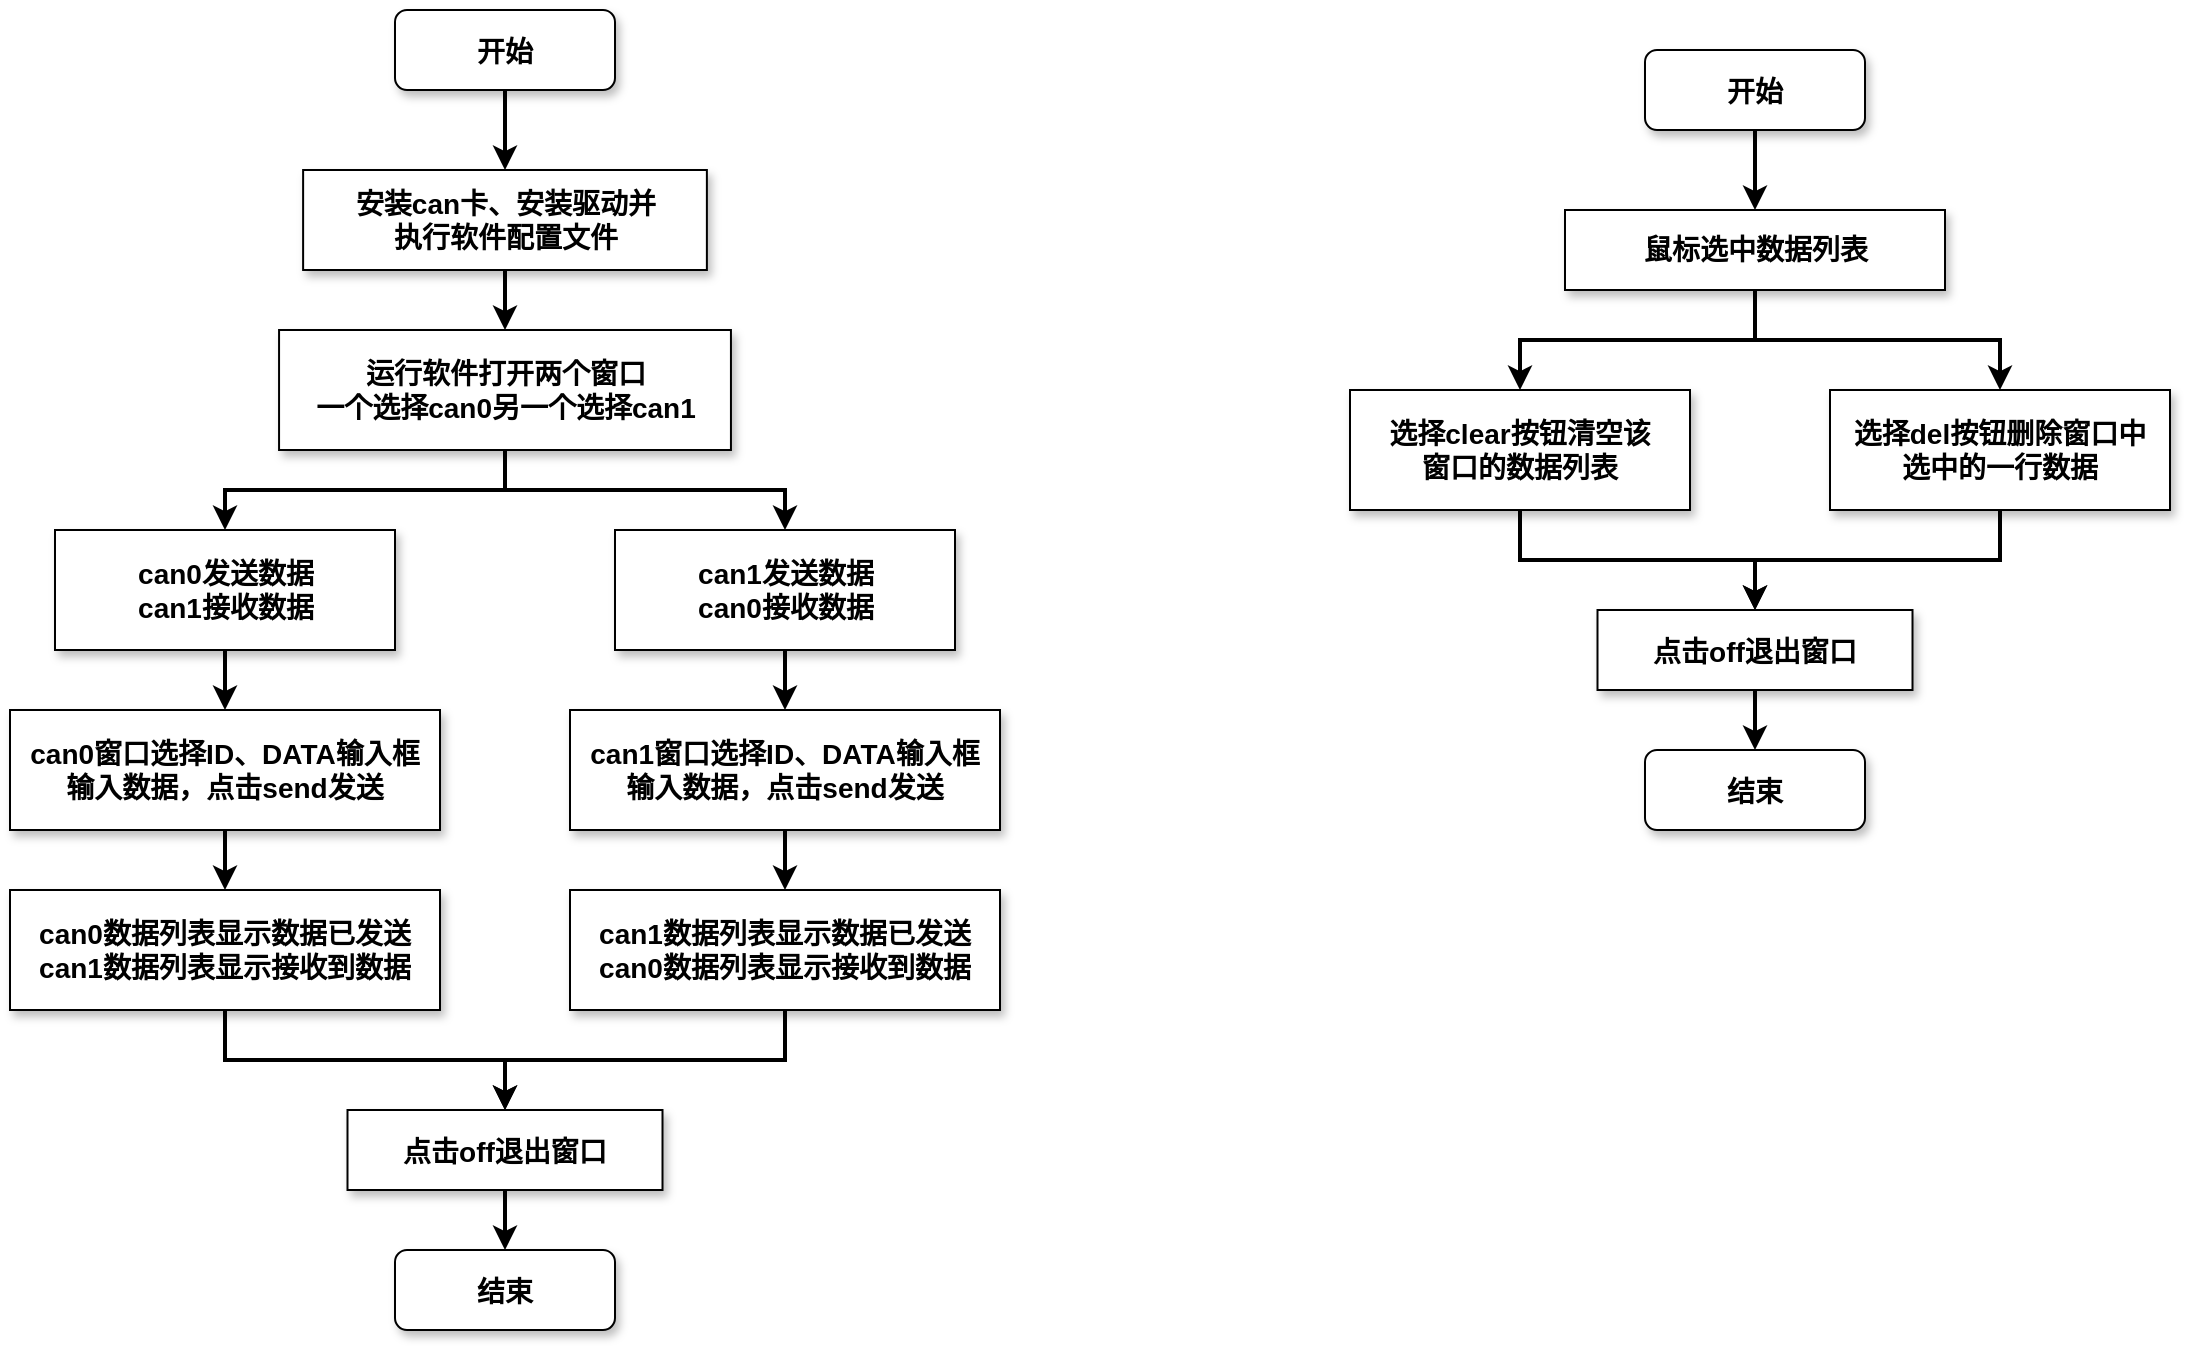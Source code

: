 <mxfile version="15.8.3" type="github">
  <diagram name="Page-1" id="97916047-d0de-89f5-080d-49f4d83e522f">
    <mxGraphModel dx="1422" dy="784" grid="1" gridSize="10" guides="1" tooltips="1" connect="1" arrows="1" fold="1" page="1" pageScale="1.5" pageWidth="1169" pageHeight="827" background="none" math="0" shadow="0">
      <root>
        <mxCell id="0" />
        <mxCell id="1" parent="0" />
        <mxCell id="9yprz6wRxJ_ttCHADu7k-56" style="edgeStyle=elbowEdgeStyle;rounded=0;orthogonalLoop=1;jettySize=auto;html=1;exitX=0.5;exitY=1;exitDx=0;exitDy=0;entryX=0.5;entryY=0;entryDx=0;entryDy=0;fontSize=14;elbow=vertical;strokeWidth=2;" edge="1" parent="1" source="7" target="9yprz6wRxJ_ttCHADu7k-55">
          <mxGeometry relative="1" as="geometry" />
        </mxCell>
        <mxCell id="7" value="开始" style="rounded=1;shadow=1;fontStyle=1;fontSize=14;" parent="1" vertex="1">
          <mxGeometry x="372.5" y="130" width="110" height="40" as="geometry" />
        </mxCell>
        <mxCell id="9yprz6wRxJ_ttCHADu7k-58" style="edgeStyle=elbowEdgeStyle;rounded=0;orthogonalLoop=1;jettySize=auto;elbow=vertical;html=1;exitX=0.5;exitY=1;exitDx=0;exitDy=0;entryX=0.5;entryY=0;entryDx=0;entryDy=0;fontSize=14;strokeWidth=2;" edge="1" parent="1" source="9yprz6wRxJ_ttCHADu7k-55" target="9yprz6wRxJ_ttCHADu7k-57">
          <mxGeometry relative="1" as="geometry" />
        </mxCell>
        <mxCell id="9yprz6wRxJ_ttCHADu7k-55" value="&lt;font style=&quot;font-size: 14px&quot;&gt;&lt;b&gt;安装can卡、安装驱动并&lt;br&gt;执行软件配置文件&lt;/b&gt;&lt;/font&gt;" style="rounded=0;whiteSpace=wrap;html=1;shadow=1;" vertex="1" parent="1">
          <mxGeometry x="326.56" y="210" width="201.88" height="50" as="geometry" />
        </mxCell>
        <mxCell id="9yprz6wRxJ_ttCHADu7k-62" style="edgeStyle=elbowEdgeStyle;rounded=0;orthogonalLoop=1;jettySize=auto;elbow=vertical;html=1;exitX=0.5;exitY=1;exitDx=0;exitDy=0;entryX=0.5;entryY=0;entryDx=0;entryDy=0;fontSize=14;strokeWidth=2;" edge="1" parent="1" source="9yprz6wRxJ_ttCHADu7k-57" target="9yprz6wRxJ_ttCHADu7k-59">
          <mxGeometry relative="1" as="geometry" />
        </mxCell>
        <mxCell id="9yprz6wRxJ_ttCHADu7k-63" style="edgeStyle=elbowEdgeStyle;rounded=0;orthogonalLoop=1;jettySize=auto;elbow=vertical;html=1;exitX=0.5;exitY=1;exitDx=0;exitDy=0;fontSize=14;strokeWidth=2;" edge="1" parent="1" source="9yprz6wRxJ_ttCHADu7k-57" target="9yprz6wRxJ_ttCHADu7k-61">
          <mxGeometry relative="1" as="geometry" />
        </mxCell>
        <mxCell id="9yprz6wRxJ_ttCHADu7k-57" value="&lt;span style=&quot;font-size: 14px&quot;&gt;&lt;b&gt;运行软件打开两个窗口&lt;br&gt;一个选择can0另一个选择can1&lt;/b&gt;&lt;/span&gt;" style="rounded=0;whiteSpace=wrap;html=1;shadow=1;" vertex="1" parent="1">
          <mxGeometry x="314.53" y="290" width="225.94" height="60" as="geometry" />
        </mxCell>
        <mxCell id="9yprz6wRxJ_ttCHADu7k-66" style="edgeStyle=elbowEdgeStyle;rounded=0;orthogonalLoop=1;jettySize=auto;elbow=vertical;html=1;exitX=0.5;exitY=1;exitDx=0;exitDy=0;entryX=0.5;entryY=0;entryDx=0;entryDy=0;fontSize=14;strokeWidth=2;" edge="1" parent="1" source="9yprz6wRxJ_ttCHADu7k-59" target="9yprz6wRxJ_ttCHADu7k-64">
          <mxGeometry relative="1" as="geometry" />
        </mxCell>
        <mxCell id="9yprz6wRxJ_ttCHADu7k-59" value="&lt;span style=&quot;font-size: 14px&quot;&gt;&lt;b&gt;can0发送数据&lt;br&gt;can1接收数据&lt;/b&gt;&lt;/span&gt;" style="rounded=0;whiteSpace=wrap;html=1;shadow=1;" vertex="1" parent="1">
          <mxGeometry x="202.5" y="390" width="170" height="60" as="geometry" />
        </mxCell>
        <mxCell id="9yprz6wRxJ_ttCHADu7k-67" style="edgeStyle=elbowEdgeStyle;rounded=0;orthogonalLoop=1;jettySize=auto;elbow=vertical;html=1;exitX=0.5;exitY=1;exitDx=0;exitDy=0;entryX=0.5;entryY=0;entryDx=0;entryDy=0;fontSize=14;strokeWidth=2;" edge="1" parent="1" source="9yprz6wRxJ_ttCHADu7k-61" target="9yprz6wRxJ_ttCHADu7k-65">
          <mxGeometry relative="1" as="geometry" />
        </mxCell>
        <mxCell id="9yprz6wRxJ_ttCHADu7k-61" value="&lt;span style=&quot;font-size: 14px&quot;&gt;&lt;b&gt;can1发送数据&lt;br&gt;can0接收数据&lt;/b&gt;&lt;/span&gt;" style="rounded=0;whiteSpace=wrap;html=1;shadow=1;" vertex="1" parent="1">
          <mxGeometry x="482.5" y="390" width="170" height="60" as="geometry" />
        </mxCell>
        <mxCell id="9yprz6wRxJ_ttCHADu7k-70" style="edgeStyle=elbowEdgeStyle;rounded=0;orthogonalLoop=1;jettySize=auto;elbow=vertical;html=1;exitX=0.5;exitY=1;exitDx=0;exitDy=0;entryX=0.5;entryY=0;entryDx=0;entryDy=0;fontSize=14;strokeWidth=2;" edge="1" parent="1" source="9yprz6wRxJ_ttCHADu7k-64" target="9yprz6wRxJ_ttCHADu7k-68">
          <mxGeometry relative="1" as="geometry" />
        </mxCell>
        <mxCell id="9yprz6wRxJ_ttCHADu7k-64" value="&lt;span style=&quot;font-size: 14px&quot;&gt;&lt;b&gt;can0窗口选择ID、DATA输入框&lt;br&gt;输入数据，点击send发送&lt;/b&gt;&lt;/span&gt;" style="rounded=0;whiteSpace=wrap;html=1;shadow=1;" vertex="1" parent="1">
          <mxGeometry x="180" y="480" width="215" height="60" as="geometry" />
        </mxCell>
        <mxCell id="9yprz6wRxJ_ttCHADu7k-71" style="edgeStyle=elbowEdgeStyle;rounded=0;orthogonalLoop=1;jettySize=auto;elbow=vertical;html=1;exitX=0.5;exitY=1;exitDx=0;exitDy=0;entryX=0.5;entryY=0;entryDx=0;entryDy=0;fontSize=14;strokeWidth=2;" edge="1" parent="1" source="9yprz6wRxJ_ttCHADu7k-65" target="9yprz6wRxJ_ttCHADu7k-69">
          <mxGeometry relative="1" as="geometry" />
        </mxCell>
        <mxCell id="9yprz6wRxJ_ttCHADu7k-65" value="&lt;span style=&quot;font-size: 14px&quot;&gt;&lt;b&gt;can1窗口选择ID、DATA输入框&lt;br&gt;输入数据，点击send发送&lt;/b&gt;&lt;/span&gt;" style="rounded=0;whiteSpace=wrap;html=1;shadow=1;" vertex="1" parent="1">
          <mxGeometry x="460" y="480" width="215" height="60" as="geometry" />
        </mxCell>
        <mxCell id="9yprz6wRxJ_ttCHADu7k-74" style="edgeStyle=elbowEdgeStyle;rounded=0;orthogonalLoop=1;jettySize=auto;elbow=vertical;html=1;exitX=0.5;exitY=1;exitDx=0;exitDy=0;fontSize=14;strokeWidth=2;entryX=0.5;entryY=0;entryDx=0;entryDy=0;" edge="1" parent="1" source="9yprz6wRxJ_ttCHADu7k-68" target="9yprz6wRxJ_ttCHADu7k-87">
          <mxGeometry relative="1" as="geometry">
            <mxPoint x="427.5" y="670" as="targetPoint" />
          </mxGeometry>
        </mxCell>
        <mxCell id="9yprz6wRxJ_ttCHADu7k-68" value="&lt;span style=&quot;font-size: 14px&quot;&gt;&lt;b&gt;can0数据列表显示数据已发送&lt;br&gt;can1数据列表显示接收到数据&lt;/b&gt;&lt;/span&gt;" style="rounded=0;whiteSpace=wrap;html=1;shadow=1;" vertex="1" parent="1">
          <mxGeometry x="180" y="570" width="215" height="60" as="geometry" />
        </mxCell>
        <mxCell id="9yprz6wRxJ_ttCHADu7k-75" style="edgeStyle=elbowEdgeStyle;rounded=0;orthogonalLoop=1;jettySize=auto;elbow=vertical;html=1;exitX=0.5;exitY=1;exitDx=0;exitDy=0;fontSize=14;strokeWidth=2;entryX=0.5;entryY=0;entryDx=0;entryDy=0;" edge="1" parent="1" source="9yprz6wRxJ_ttCHADu7k-69" target="9yprz6wRxJ_ttCHADu7k-87">
          <mxGeometry relative="1" as="geometry">
            <mxPoint x="427.5" y="660" as="targetPoint" />
          </mxGeometry>
        </mxCell>
        <mxCell id="9yprz6wRxJ_ttCHADu7k-69" value="&lt;span style=&quot;font-size: 14px&quot;&gt;&lt;b&gt;can1数据列表显示数据已发送&lt;br&gt;can0数据列表显示接收到数据&lt;/b&gt;&lt;/span&gt;" style="rounded=0;whiteSpace=wrap;html=1;shadow=1;" vertex="1" parent="1">
          <mxGeometry x="460" y="570" width="215" height="60" as="geometry" />
        </mxCell>
        <mxCell id="9yprz6wRxJ_ttCHADu7k-90" style="edgeStyle=elbowEdgeStyle;rounded=0;orthogonalLoop=1;jettySize=auto;elbow=vertical;html=1;exitX=0.5;exitY=1;exitDx=0;exitDy=0;fontSize=14;strokeWidth=2;" edge="1" parent="1" source="9yprz6wRxJ_ttCHADu7k-76" target="9yprz6wRxJ_ttCHADu7k-79">
          <mxGeometry relative="1" as="geometry" />
        </mxCell>
        <mxCell id="9yprz6wRxJ_ttCHADu7k-91" style="edgeStyle=elbowEdgeStyle;rounded=0;orthogonalLoop=1;jettySize=auto;elbow=vertical;html=1;exitX=0.5;exitY=1;exitDx=0;exitDy=0;fontSize=14;strokeWidth=2;" edge="1" parent="1" source="9yprz6wRxJ_ttCHADu7k-76" target="9yprz6wRxJ_ttCHADu7k-80">
          <mxGeometry relative="1" as="geometry" />
        </mxCell>
        <mxCell id="9yprz6wRxJ_ttCHADu7k-76" value="&lt;span style=&quot;font-size: 14px&quot;&gt;&lt;b&gt;鼠标选中数据列表&lt;/b&gt;&lt;/span&gt;" style="rounded=0;whiteSpace=wrap;html=1;shadow=1;" vertex="1" parent="1">
          <mxGeometry x="957.5" y="230" width="190" height="40" as="geometry" />
        </mxCell>
        <mxCell id="9yprz6wRxJ_ttCHADu7k-98" style="edgeStyle=elbowEdgeStyle;rounded=0;orthogonalLoop=1;jettySize=auto;elbow=vertical;html=1;exitX=0.5;exitY=1;exitDx=0;exitDy=0;entryX=0.5;entryY=0;entryDx=0;entryDy=0;fontSize=14;strokeWidth=2;" edge="1" parent="1" source="9yprz6wRxJ_ttCHADu7k-79" target="9yprz6wRxJ_ttCHADu7k-97">
          <mxGeometry relative="1" as="geometry" />
        </mxCell>
        <mxCell id="9yprz6wRxJ_ttCHADu7k-79" value="&lt;span style=&quot;font-size: 14px&quot;&gt;&lt;b&gt;选择clear按钮清空该&lt;br&gt;窗口的数据列表&lt;/b&gt;&lt;/span&gt;&lt;span style=&quot;color: rgba(0 , 0 , 0 , 0) ; font-family: monospace ; font-size: 0px&quot;&gt;%3CmxGraphModel%3E%3Croot%3E%3CmxCell%20id%3D%220%22%2F%3E%3CmxCell%20id%3D%221%22%20parent%3D%220%22%2F%3E%3CmxCell%20id%3D%222%22%20value%3D%22%26lt%3Bspan%20style%3D%26quot%3Bfont-size%3A%2014px%26quot%3B%26gt%3B%26lt%3Bb%26gt%3B%E9%BC%A0%E6%A0%87%E9%80%89%E6%8B%A9%E6%95%B0%E6%8D%AE%E5%88%97%E8%A1%A8%26lt%3B%2Fb%26gt%3B%26lt%3B%2Fspan%26gt%3B%22%20style%3D%22rounded%3D0%3BwhiteSpace%3Dwrap%3Bhtml%3D1%3Bshadow%3D1%3B%22%20vertex%3D%221%22%20parent%3D%221%22%3E%3CmxGeometry%20x%3D%22510%22%20y%3D%22780%22%20width%3D%22190%22%20height%3D%2260%22%20as%3D%22geometry%22%2F%3E%3C%2FmxCell%3E%3C%2Froot%3E%3C%2FmxGraphModel%3E&lt;/span&gt;&lt;span style=&quot;color: rgba(0 , 0 , 0 , 0) ; font-family: monospace ; font-size: 0px&quot;&gt;%3CmxGraphModel%3E%3Croot%3E%3CmxCell%20id%3D%220%22%2F%3E%3CmxCell%20id%3D%221%22%20parent%3D%220%22%2F%3E%3CmxCell%20id%3D%222%22%20value%3D%22%26lt%3Bspan%20style%3D%26quot%3Bfont-size%3A%2014px%26quot%3B%26gt%3B%26lt%3Bb%26gt%3B%E9%BC%A0%E6%A0%87%E9%80%89%E6%8B%A9%E6%95%B0%E6%8D%AE%E5%88%97%E8%A1%A8%26lt%3B%2Fb%26gt%3B%26lt%3B%2Fspan%26gt%3B%22%20style%3D%22rounded%3D0%3BwhiteSpace%3Dwrap%3Bhtml%3D1%3Bshadow%3D1%3B%22%20vertex%3D%221%22%20parent%3D%221%22%3E%3CmxGeometry%20x%3D%22510%22%20y%3D%22780%22%20width%3D%22190%22%20height%3D%2260%22%20as%3D%22geometry%22%2F%3E%3C%2FmxCell%3E%3C%2Froot%3E%3C%2FmxGraphModel%3E&lt;/span&gt;" style="rounded=0;whiteSpace=wrap;html=1;shadow=1;" vertex="1" parent="1">
          <mxGeometry x="850" y="320" width="170" height="60" as="geometry" />
        </mxCell>
        <mxCell id="9yprz6wRxJ_ttCHADu7k-99" style="edgeStyle=elbowEdgeStyle;rounded=0;orthogonalLoop=1;jettySize=auto;elbow=vertical;html=1;exitX=0.5;exitY=1;exitDx=0;exitDy=0;fontSize=14;strokeWidth=2;entryX=0.5;entryY=0;entryDx=0;entryDy=0;" edge="1" parent="1" source="9yprz6wRxJ_ttCHADu7k-80" target="9yprz6wRxJ_ttCHADu7k-97">
          <mxGeometry relative="1" as="geometry">
            <mxPoint x="1050" y="420" as="targetPoint" />
          </mxGeometry>
        </mxCell>
        <mxCell id="9yprz6wRxJ_ttCHADu7k-80" value="&lt;span style=&quot;font-size: 14px&quot;&gt;&lt;b&gt;选择del按钮删除窗口中&lt;br&gt;选中的一行数据&lt;/b&gt;&lt;/span&gt;" style="rounded=0;whiteSpace=wrap;html=1;shadow=1;" vertex="1" parent="1">
          <mxGeometry x="1090" y="320" width="170" height="60" as="geometry" />
        </mxCell>
        <mxCell id="9yprz6wRxJ_ttCHADu7k-94" style="edgeStyle=elbowEdgeStyle;rounded=0;orthogonalLoop=1;jettySize=auto;elbow=vertical;html=1;exitX=0.5;exitY=1;exitDx=0;exitDy=0;entryX=0.5;entryY=0;entryDx=0;entryDy=0;fontSize=14;strokeWidth=2;" edge="1" parent="1" source="9yprz6wRxJ_ttCHADu7k-87" target="9yprz6wRxJ_ttCHADu7k-93">
          <mxGeometry relative="1" as="geometry" />
        </mxCell>
        <mxCell id="9yprz6wRxJ_ttCHADu7k-87" value="点击off退出窗口" style="rounded=0;shadow=1;fontStyle=1;fontSize=14;" vertex="1" parent="1">
          <mxGeometry x="348.75" y="680" width="157.5" height="40" as="geometry" />
        </mxCell>
        <mxCell id="9yprz6wRxJ_ttCHADu7k-92" style="edgeStyle=elbowEdgeStyle;rounded=0;orthogonalLoop=1;jettySize=auto;elbow=vertical;html=1;exitX=0.5;exitY=1;exitDx=0;exitDy=0;entryX=0.5;entryY=0;entryDx=0;entryDy=0;fontSize=14;strokeWidth=2;" edge="1" parent="1" source="9yprz6wRxJ_ttCHADu7k-88" target="9yprz6wRxJ_ttCHADu7k-76">
          <mxGeometry relative="1" as="geometry" />
        </mxCell>
        <mxCell id="9yprz6wRxJ_ttCHADu7k-88" value="开始" style="rounded=1;shadow=1;fontStyle=1;fontSize=14;" vertex="1" parent="1">
          <mxGeometry x="997.5" y="150" width="110" height="40" as="geometry" />
        </mxCell>
        <mxCell id="9yprz6wRxJ_ttCHADu7k-93" value="结束" style="rounded=1;shadow=1;fontStyle=1;fontSize=14;" vertex="1" parent="1">
          <mxGeometry x="372.5" y="750" width="110" height="40" as="geometry" />
        </mxCell>
        <mxCell id="9yprz6wRxJ_ttCHADu7k-96" value="结束" style="rounded=1;shadow=1;fontStyle=1;fontSize=14;" vertex="1" parent="1">
          <mxGeometry x="997.5" y="500" width="110" height="40" as="geometry" />
        </mxCell>
        <mxCell id="9yprz6wRxJ_ttCHADu7k-100" style="edgeStyle=elbowEdgeStyle;rounded=0;orthogonalLoop=1;jettySize=auto;elbow=vertical;html=1;exitX=0.5;exitY=1;exitDx=0;exitDy=0;fontSize=14;strokeWidth=2;" edge="1" parent="1" source="9yprz6wRxJ_ttCHADu7k-97" target="9yprz6wRxJ_ttCHADu7k-96">
          <mxGeometry relative="1" as="geometry" />
        </mxCell>
        <mxCell id="9yprz6wRxJ_ttCHADu7k-97" value="点击off退出窗口" style="rounded=0;shadow=1;fontStyle=1;fontSize=14;" vertex="1" parent="1">
          <mxGeometry x="973.75" y="430" width="157.5" height="40" as="geometry" />
        </mxCell>
      </root>
    </mxGraphModel>
  </diagram>
</mxfile>

